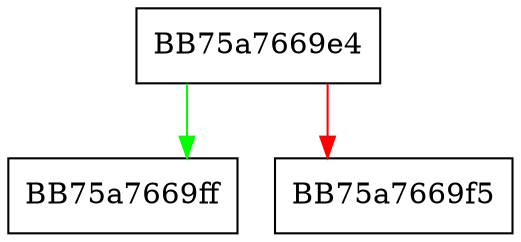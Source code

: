 digraph Addition {
  node [shape="box"];
  graph [splines=ortho];
  BB75a7669e4 -> BB75a7669ff [color="green"];
  BB75a7669e4 -> BB75a7669f5 [color="red"];
}